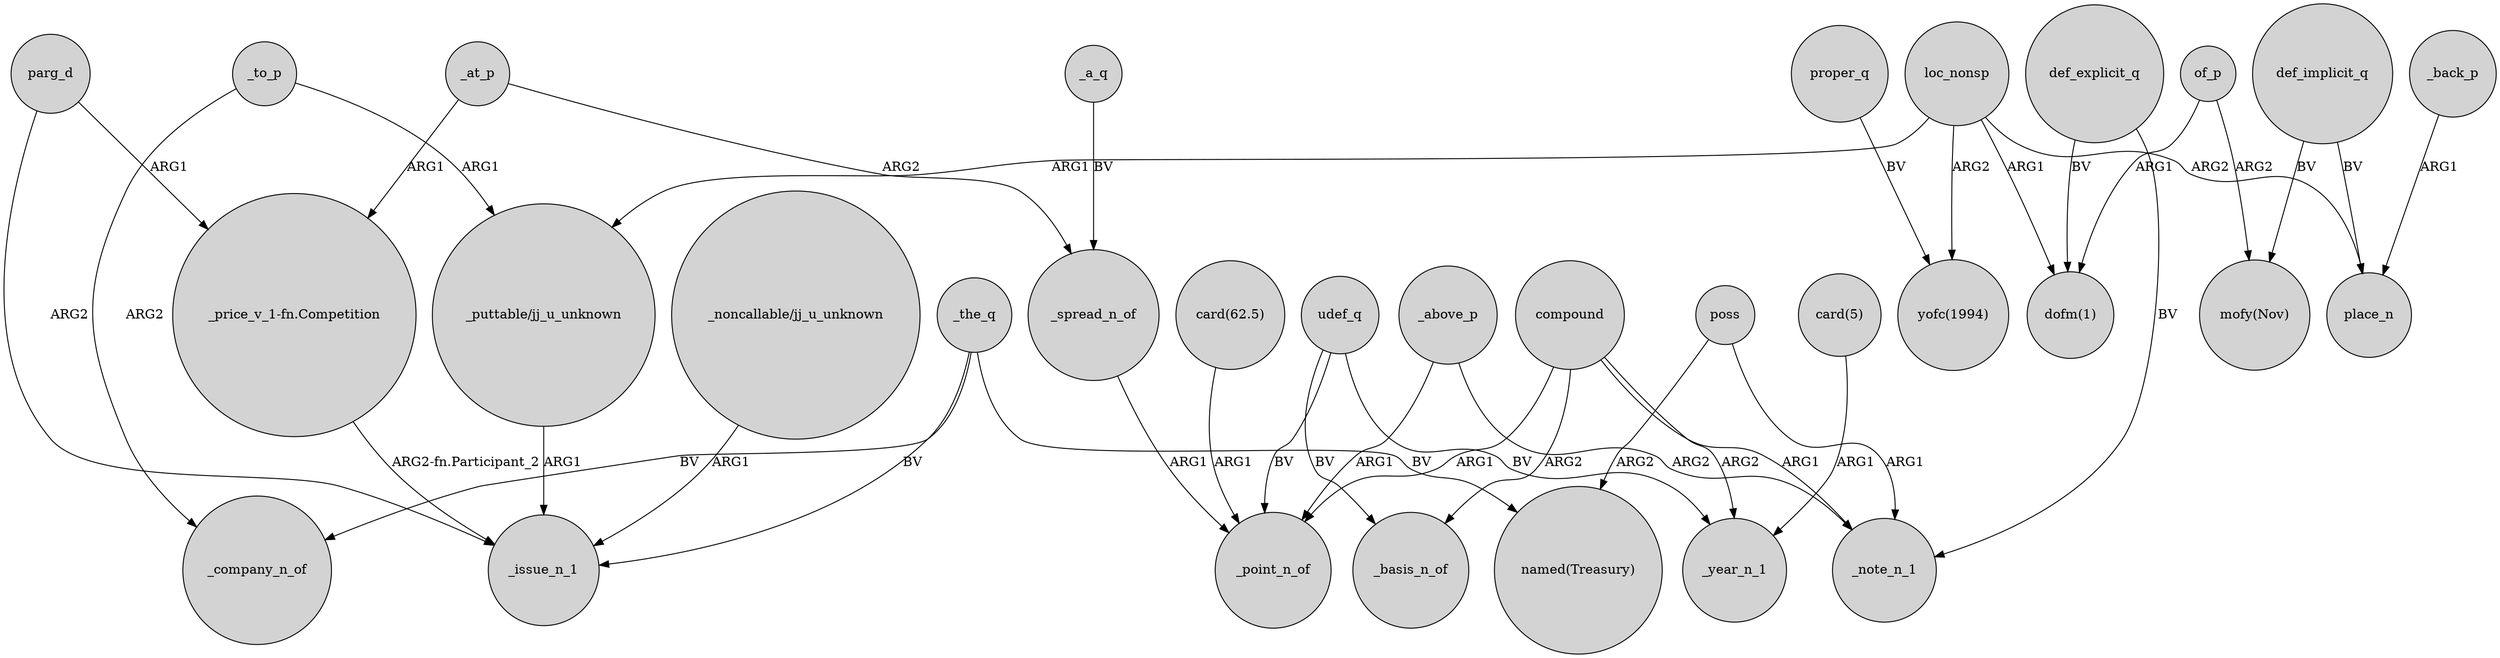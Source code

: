 digraph {
	node [shape=circle style=filled]
	"_puttable/jj_u_unknown" -> _issue_n_1 [label=ARG1]
	loc_nonsp -> "_puttable/jj_u_unknown" [label=ARG1]
	"_noncallable/jj_u_unknown" -> _issue_n_1 [label=ARG1]
	def_implicit_q -> place_n [label=BV]
	udef_q -> _basis_n_of [label=BV]
	of_p -> "mofy(Nov)" [label=ARG2]
	poss -> "named(Treasury)" [label=ARG2]
	_above_p -> _point_n_of [label=ARG1]
	_at_p -> "_price_v_1-fn.Competition" [label=ARG1]
	loc_nonsp -> "yofc(1994)" [label=ARG2]
	loc_nonsp -> "dofm(1)" [label=ARG1]
	"_price_v_1-fn.Competition" -> _issue_n_1 [label="ARG2-fn.Participant_2"]
	_to_p -> "_puttable/jj_u_unknown" [label=ARG1]
	def_explicit_q -> _note_n_1 [label=BV]
	compound -> _year_n_1 [label=ARG2]
	def_explicit_q -> "dofm(1)" [label=BV]
	_back_p -> place_n [label=ARG1]
	_at_p -> _spread_n_of [label=ARG2]
	compound -> _note_n_1 [label=ARG1]
	"card(62.5)" -> _point_n_of [label=ARG1]
	poss -> _note_n_1 [label=ARG1]
	"card(5)" -> _year_n_1 [label=ARG1]
	_the_q -> "named(Treasury)" [label=BV]
	loc_nonsp -> place_n [label=ARG2]
	_above_p -> _note_n_1 [label=ARG2]
	_spread_n_of -> _point_n_of [label=ARG1]
	parg_d -> _issue_n_1 [label=ARG2]
	udef_q -> _year_n_1 [label=BV]
	_a_q -> _spread_n_of [label=BV]
	compound -> _point_n_of [label=ARG1]
	_to_p -> _company_n_of [label=ARG2]
	def_implicit_q -> "mofy(Nov)" [label=BV]
	of_p -> "dofm(1)" [label=ARG1]
	udef_q -> _point_n_of [label=BV]
	parg_d -> "_price_v_1-fn.Competition" [label=ARG1]
	_the_q -> _company_n_of [label=BV]
	compound -> _basis_n_of [label=ARG2]
	proper_q -> "yofc(1994)" [label=BV]
	_the_q -> _issue_n_1 [label=BV]
}
